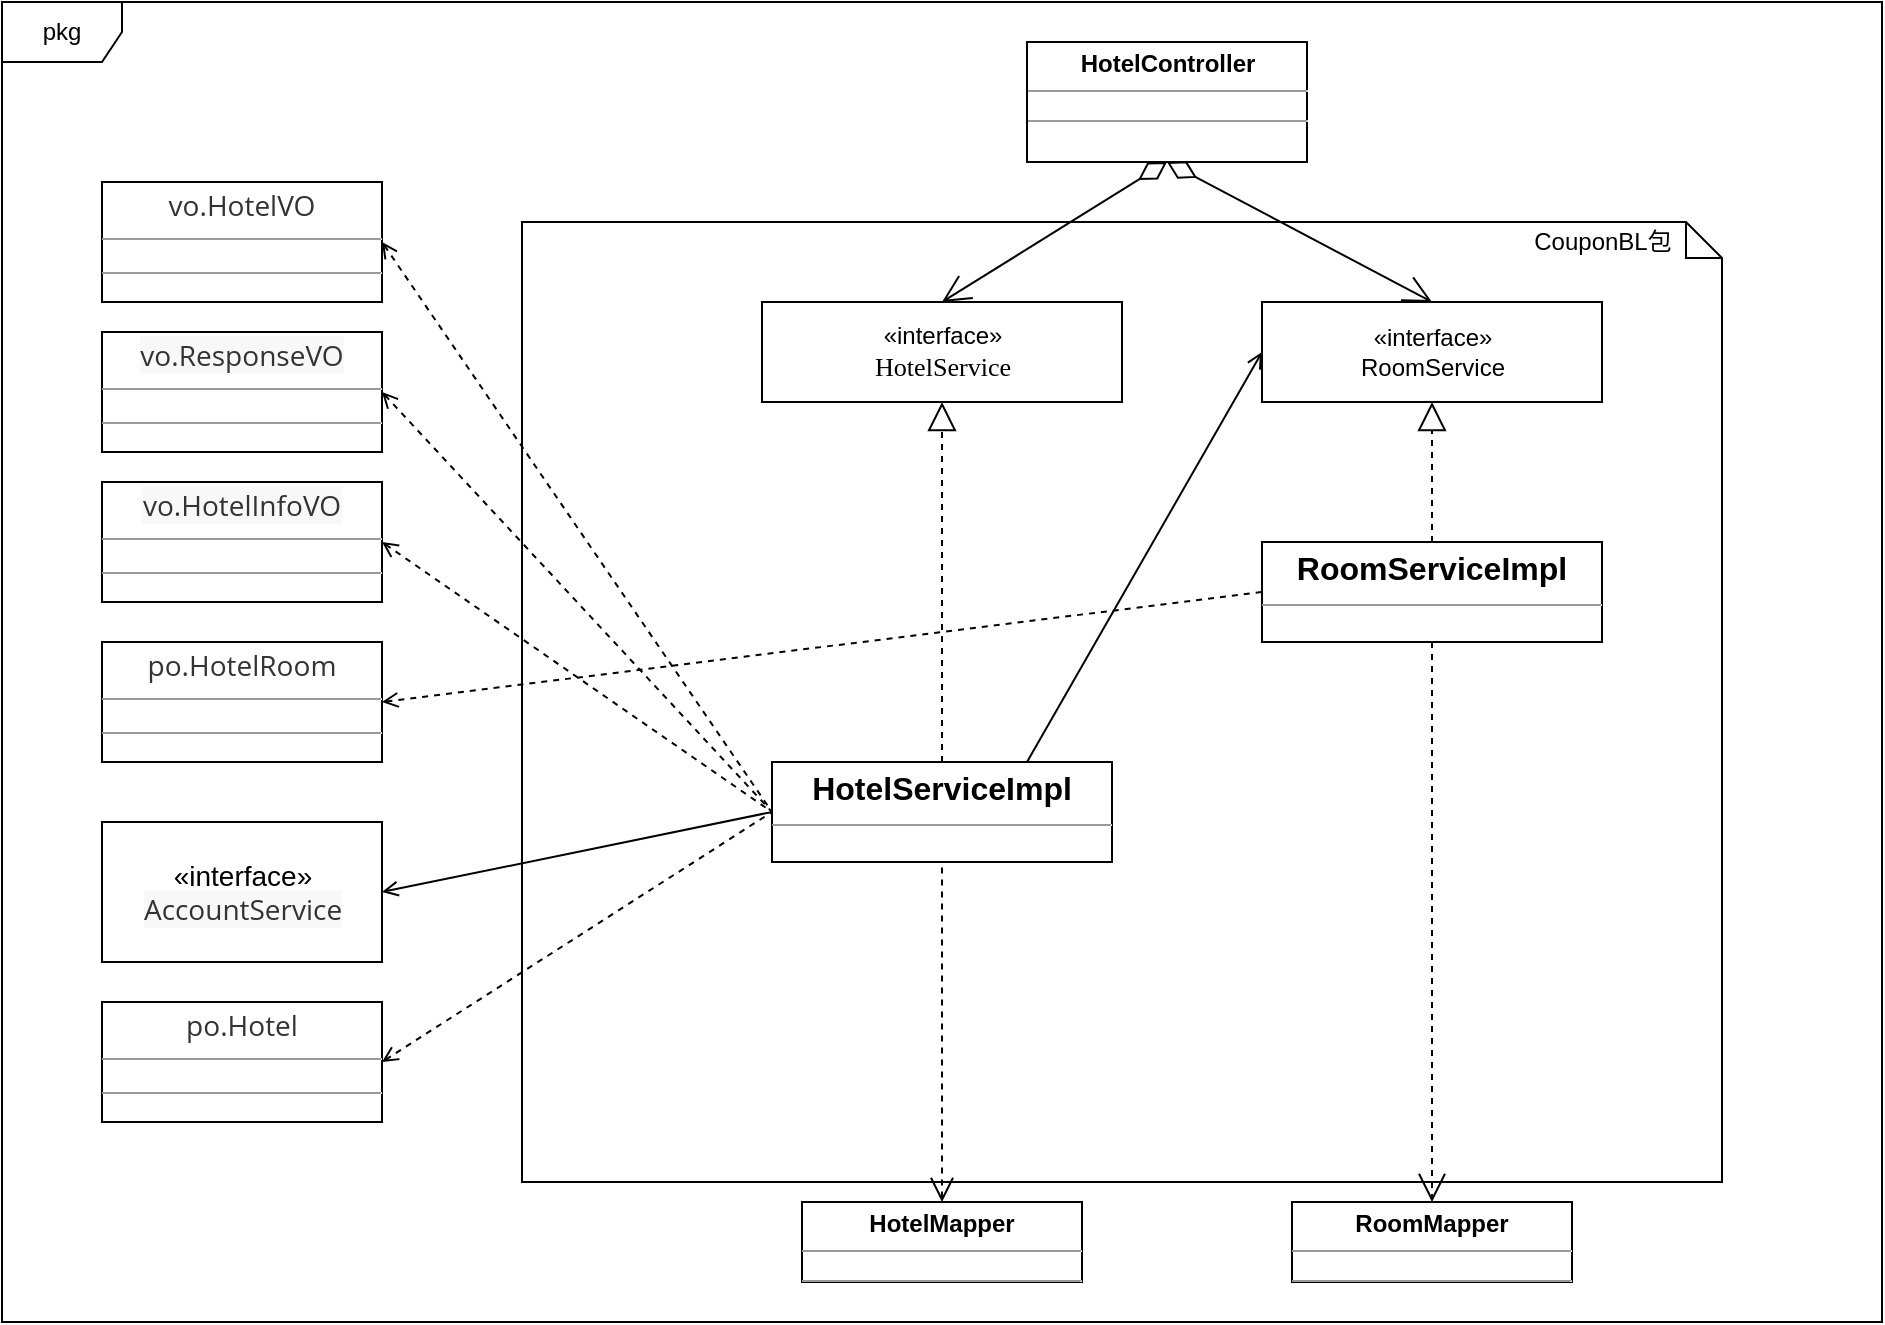 <mxfile version="13.1.3" type="device"><diagram id="cFFA5mpS2pBTw_e0xSax" name="第 1 页"><mxGraphModel dx="1384" dy="772" grid="1" gridSize="10" guides="1" tooltips="1" connect="1" arrows="1" fold="1" page="1" pageScale="1" pageWidth="1169" pageHeight="1654" math="0" shadow="0"><root><mxCell id="0"/><mxCell id="1" parent="0"/><mxCell id="BfNjQ7EIaoYTvX6wphA9-1" value="pkg" style="shape=umlFrame;whiteSpace=wrap;html=1;" parent="1" vertex="1"><mxGeometry x="80" y="90" width="940" height="660" as="geometry"/></mxCell><mxCell id="tyEDXOsOoeOxD17hynrC-87" value="" style="shape=note;whiteSpace=wrap;html=1;size=18;verticalAlign=top;align=left;spacingTop=-6;fontColor=none;" parent="1" vertex="1"><mxGeometry x="340" y="200" width="600" height="480" as="geometry"/></mxCell><mxCell id="tyEDXOsOoeOxD17hynrC-2" value="&lt;p style=&quot;margin: 0px ; margin-top: 4px ; text-align: center&quot;&gt;&lt;b&gt;HotelController&lt;/b&gt;&lt;/p&gt;&lt;hr size=&quot;1&quot;&gt;&lt;div style=&quot;height: 2px&quot;&gt;&lt;/div&gt;&lt;hr size=&quot;1&quot;&gt;&lt;div style=&quot;height: 2px&quot;&gt;&lt;/div&gt;" style="verticalAlign=top;align=left;overflow=fill;fontSize=12;fontFamily=Helvetica;html=1;" parent="1" vertex="1"><mxGeometry x="592.5" y="110" width="140" height="60" as="geometry"/></mxCell><mxCell id="tyEDXOsOoeOxD17hynrC-5" value="&lt;p style=&quot;margin: 4px 0px 0px ; text-align: center ; font-size: 16px&quot;&gt;&lt;b&gt;&lt;font style=&quot;font-size: 16px&quot;&gt;RoomServiceImpl&lt;/font&gt;&lt;/b&gt;&lt;/p&gt;&lt;hr size=&quot;1&quot; style=&quot;font-size: 16px&quot;&gt;&lt;div style=&quot;height: 2px ; font-size: 16px&quot;&gt;&lt;/div&gt;&lt;hr size=&quot;1&quot; style=&quot;font-size: 16px&quot;&gt;&lt;div style=&quot;height: 2px ; font-size: 16px&quot;&gt;&lt;/div&gt;" style="verticalAlign=top;align=left;overflow=fill;fontSize=12;fontFamily=Helvetica;html=1;" parent="1" vertex="1"><mxGeometry x="710" y="360" width="170" height="50" as="geometry"/></mxCell><mxCell id="tyEDXOsOoeOxD17hynrC-7" value="&lt;p style=&quot;margin: 0px ; margin-top: 4px ; text-align: center&quot;&gt;&lt;b&gt;RoomMapper&lt;/b&gt;&lt;/p&gt;&lt;hr size=&quot;1&quot;&gt;&lt;div style=&quot;height: 2px&quot;&gt;&lt;/div&gt;&lt;hr size=&quot;1&quot;&gt;&lt;div style=&quot;height: 2px&quot;&gt;&lt;/div&gt;" style="verticalAlign=top;align=left;overflow=fill;fontSize=12;fontFamily=Helvetica;html=1;" parent="1" vertex="1"><mxGeometry x="725" y="690" width="140" height="40" as="geometry"/></mxCell><mxCell id="tyEDXOsOoeOxD17hynrC-8" value="1" style="endArrow=open;endSize=12;startArrow=diamondThin;startSize=14;startFill=0;align=left;verticalAlign=bottom;exitX=0.5;exitY=1;exitDx=0;exitDy=0;fontColor=none;noLabel=1;entryX=0.5;entryY=0;entryDx=0;entryDy=0;" parent="1" source="tyEDXOsOoeOxD17hynrC-2" target="tyEDXOsOoeOxD17hynrC-15" edge="1"><mxGeometry x="-1" y="3" relative="1" as="geometry"><mxPoint x="960" y="210" as="sourcePoint"/><mxPoint x="640" y="240" as="targetPoint"/></mxGeometry></mxCell><mxCell id="tyEDXOsOoeOxD17hynrC-11" value="" style="endArrow=block;dashed=1;endFill=0;endSize=12;html=1;fontColor=none;entryX=0.5;entryY=1;entryDx=0;entryDy=0;exitX=0.5;exitY=0;exitDx=0;exitDy=0;" parent="1" source="tyEDXOsOoeOxD17hynrC-5" target="tyEDXOsOoeOxD17hynrC-15" edge="1"><mxGeometry width="160" relative="1" as="geometry"><mxPoint x="957.5" y="425" as="sourcePoint"/><mxPoint x="817.5" y="325" as="targetPoint"/></mxGeometry></mxCell><mxCell id="tyEDXOsOoeOxD17hynrC-13" value="" style="endArrow=open;endFill=1;endSize=12;html=1;fontColor=none;exitX=0.5;exitY=1;exitDx=0;exitDy=0;entryX=0.5;entryY=0;entryDx=0;entryDy=0;dashed=1;" parent="1" source="tyEDXOsOoeOxD17hynrC-5" target="tyEDXOsOoeOxD17hynrC-7" edge="1"><mxGeometry width="160" relative="1" as="geometry"><mxPoint x="760" y="400" as="sourcePoint"/><mxPoint x="920" y="400" as="targetPoint"/></mxGeometry></mxCell><mxCell id="tyEDXOsOoeOxD17hynrC-15" value="«interface»&lt;br&gt;RoomService" style="html=1;fontColor=none;" parent="1" vertex="1"><mxGeometry x="710" y="240" width="170" height="50" as="geometry"/></mxCell><mxCell id="tyEDXOsOoeOxD17hynrC-16" value="«interface»&lt;br&gt;&lt;font face=&quot;consolas&quot;&gt;&lt;span style=&quot;font-size: 13.067px ; background-color: rgb(255 , 255 , 255)&quot;&gt;HotelService&lt;/span&gt;&lt;/font&gt;" style="html=1;fontColor=none;" parent="1" vertex="1"><mxGeometry x="460" y="240" width="180" height="50" as="geometry"/></mxCell><mxCell id="tyEDXOsOoeOxD17hynrC-43" value="&lt;p style=&quot;margin: 4px 0px 0px ; text-align: center ; font-size: 14px&quot;&gt;&lt;font style=&quot;font-size: 14px&quot;&gt;&lt;span style=&quot;color: rgb(51 , 51 , 51) ; font-family: &amp;#34;open sans&amp;#34; , &amp;#34;clear sans&amp;#34; , &amp;#34;helvetica neue&amp;#34; , &amp;#34;helvetica&amp;#34; , &amp;#34;arial&amp;#34; , sans-serif ; text-align: left ; white-space: pre-wrap ; background-color: rgb(248 , 248 , 248)&quot;&gt;vo.HotelInfoVO&lt;/span&gt;&lt;br&gt;&lt;/font&gt;&lt;/p&gt;&lt;hr size=&quot;1&quot; style=&quot;font-size: 14px&quot;&gt;&lt;div style=&quot;height: 2px ; font-size: 14px&quot;&gt;&lt;/div&gt;&lt;hr size=&quot;1&quot; style=&quot;font-size: 14px&quot;&gt;&lt;div style=&quot;height: 2px ; font-size: 14px&quot;&gt;&lt;/div&gt;" style="verticalAlign=top;align=left;overflow=fill;fontSize=12;fontFamily=Helvetica;html=1;" parent="1" vertex="1"><mxGeometry x="130" y="330" width="140" height="60" as="geometry"/></mxCell><mxCell id="tyEDXOsOoeOxD17hynrC-44" value="&lt;p style=&quot;margin: 4px 0px 0px ; text-align: center ; font-size: 14px&quot;&gt;&lt;font style=&quot;font-size: 14px&quot;&gt;&lt;span style=&quot;color: rgb(51 , 51 , 51) ; font-family: &amp;#34;open sans&amp;#34; , &amp;#34;clear sans&amp;#34; , &amp;#34;helvetica neue&amp;#34; , &amp;#34;helvetica&amp;#34; , &amp;#34;arial&amp;#34; , sans-serif ; text-align: left ; white-space: pre-wrap ; background-color: rgb(248 , 248 , 248)&quot;&gt;vo.ResponseVO&lt;/span&gt;&lt;br&gt;&lt;/font&gt;&lt;/p&gt;&lt;hr size=&quot;1&quot; style=&quot;font-size: 14px&quot;&gt;&lt;div style=&quot;height: 2px ; font-size: 14px&quot;&gt;&lt;/div&gt;&lt;hr size=&quot;1&quot; style=&quot;font-size: 14px&quot;&gt;&lt;div style=&quot;height: 2px ; font-size: 14px&quot;&gt;&lt;/div&gt;" style="verticalAlign=top;align=left;overflow=fill;fontSize=12;fontFamily=Helvetica;html=1;" parent="1" vertex="1"><mxGeometry x="130" y="255" width="140" height="60" as="geometry"/></mxCell><mxCell id="tyEDXOsOoeOxD17hynrC-45" value="&lt;p style=&quot;margin: 4px 0px 0px ; text-align: center ; font-size: 14px&quot;&gt;&lt;font style=&quot;font-size: 14px&quot;&gt;&lt;span style=&quot;color: rgb(51 , 51 , 51) ; font-family: &amp;#34;open sans&amp;#34; , &amp;#34;clear sans&amp;#34; , &amp;#34;helvetica neue&amp;#34; , &amp;#34;helvetica&amp;#34; , &amp;#34;arial&amp;#34; , sans-serif ; text-align: left ; white-space: pre-wrap ; background-color: rgb(255 , 255 , 255)&quot;&gt;vo.HotelVO&lt;/span&gt;&lt;br&gt;&lt;/font&gt;&lt;/p&gt;&lt;hr size=&quot;1&quot; style=&quot;font-size: 14px&quot;&gt;&lt;div style=&quot;height: 2px ; font-size: 14px&quot;&gt;&lt;/div&gt;&lt;hr size=&quot;1&quot; style=&quot;font-size: 14px&quot;&gt;&lt;div style=&quot;height: 2px ; font-size: 14px&quot;&gt;&lt;/div&gt;" style="verticalAlign=top;align=left;overflow=fill;fontSize=12;fontFamily=Helvetica;html=1;" parent="1" vertex="1"><mxGeometry x="130" y="180" width="140" height="60" as="geometry"/></mxCell><mxCell id="tyEDXOsOoeOxD17hynrC-47" value="&lt;font style=&quot;font-size: 14px&quot;&gt;«interface»&lt;br&gt;&lt;span style=&quot;color: rgb(51 , 51 , 51) ; font-family: &amp;#34;open sans&amp;#34; , &amp;#34;clear sans&amp;#34; , &amp;#34;helvetica neue&amp;#34; , &amp;#34;helvetica&amp;#34; , &amp;#34;arial&amp;#34; , sans-serif ; text-align: left ; white-space: pre-wrap ; background-color: rgb(248 , 248 , 248)&quot;&gt;AccountService&lt;/span&gt;&lt;/font&gt;" style="html=1;fontColor=none;" parent="1" vertex="1"><mxGeometry x="130" y="500" width="140" height="70" as="geometry"/></mxCell><mxCell id="tyEDXOsOoeOxD17hynrC-49" value="&lt;p style=&quot;margin: 4px 0px 0px ; text-align: center ; font-size: 14px&quot;&gt;&lt;font style=&quot;font-size: 14px&quot;&gt;&lt;span style=&quot;color: rgb(51 , 51 , 51) ; font-family: &amp;#34;open sans&amp;#34; , &amp;#34;clear sans&amp;#34; , &amp;#34;helvetica neue&amp;#34; , &amp;#34;helvetica&amp;#34; , &amp;#34;arial&amp;#34; , sans-serif ; text-align: left ; white-space: pre-wrap ; background-color: rgb(255 , 255 , 255)&quot;&gt;po.Hotel&lt;/span&gt;&lt;br&gt;&lt;/font&gt;&lt;/p&gt;&lt;hr size=&quot;1&quot; style=&quot;font-size: 14px&quot;&gt;&lt;div style=&quot;height: 2px ; font-size: 14px&quot;&gt;&lt;/div&gt;&lt;hr size=&quot;1&quot; style=&quot;font-size: 14px&quot;&gt;&lt;div style=&quot;height: 2px ; font-size: 14px&quot;&gt;&lt;/div&gt;" style="verticalAlign=top;align=left;overflow=fill;fontSize=12;fontFamily=Helvetica;html=1;" parent="1" vertex="1"><mxGeometry x="130" y="590" width="140" height="60" as="geometry"/></mxCell><mxCell id="tyEDXOsOoeOxD17hynrC-89" value="CouponBL包" style="text;html=1;align=center;verticalAlign=middle;resizable=0;points=[];autosize=1;fontColor=none;" parent="1" vertex="1"><mxGeometry x="840" y="200" width="80" height="20" as="geometry"/></mxCell><mxCell id="tyEDXOsOoeOxD17hynrC-91" style="edgeStyle=none;rounded=0;orthogonalLoop=1;jettySize=auto;html=0;exitX=0.75;exitY=1;exitDx=0;exitDy=0;fontColor=none;" parent="1" edge="1"><mxGeometry relative="1" as="geometry"><mxPoint x="510" y="490" as="sourcePoint"/><mxPoint x="510" y="490" as="targetPoint"/></mxGeometry></mxCell><mxCell id="4naQHqukA5dfq06UuylD-1" value="1" style="endArrow=open;endSize=12;startArrow=diamondThin;startSize=14;startFill=0;align=left;verticalAlign=bottom;fontColor=none;noLabel=1;entryX=0.5;entryY=0;entryDx=0;entryDy=0;exitX=0.5;exitY=1;exitDx=0;exitDy=0;" edge="1" parent="1" source="tyEDXOsOoeOxD17hynrC-2" target="tyEDXOsOoeOxD17hynrC-16"><mxGeometry x="-1" y="3" relative="1" as="geometry"><mxPoint x="620" y="170" as="sourcePoint"/><mxPoint x="832.5" y="240" as="targetPoint"/></mxGeometry></mxCell><mxCell id="4naQHqukA5dfq06UuylD-2" value="&lt;p style=&quot;margin: 4px 0px 0px ; text-align: center ; font-size: 16px&quot;&gt;&lt;b&gt;&lt;font style=&quot;font-size: 16px&quot;&gt;HotelServiceImpl&lt;/font&gt;&lt;/b&gt;&lt;/p&gt;&lt;hr size=&quot;1&quot; style=&quot;font-size: 16px&quot;&gt;&lt;div style=&quot;height: 2px ; font-size: 16px&quot;&gt;&lt;/div&gt;&lt;hr size=&quot;1&quot; style=&quot;font-size: 16px&quot;&gt;&lt;div style=&quot;height: 2px ; font-size: 16px&quot;&gt;&lt;/div&gt;" style="verticalAlign=top;align=left;overflow=fill;fontSize=12;fontFamily=Helvetica;html=1;" vertex="1" parent="1"><mxGeometry x="465" y="470" width="170" height="50" as="geometry"/></mxCell><mxCell id="4naQHqukA5dfq06UuylD-3" value="&lt;p style=&quot;margin: 0px ; margin-top: 4px ; text-align: center&quot;&gt;&lt;b&gt;HotelMapper&lt;/b&gt;&lt;/p&gt;&lt;hr size=&quot;1&quot;&gt;&lt;div style=&quot;height: 2px&quot;&gt;&lt;/div&gt;&lt;hr size=&quot;1&quot;&gt;&lt;div style=&quot;height: 2px&quot;&gt;&lt;/div&gt;" style="verticalAlign=top;align=left;overflow=fill;fontSize=12;fontFamily=Helvetica;html=1;" vertex="1" parent="1"><mxGeometry x="480" y="690" width="140" height="40" as="geometry"/></mxCell><mxCell id="4naQHqukA5dfq06UuylD-4" value="" style="endArrow=block;dashed=1;html=1;entryX=0.5;entryY=1;entryDx=0;entryDy=0;exitX=0.5;exitY=0;exitDx=0;exitDy=0;startArrow=none;startFill=0;endFill=0;strokeWidth=1;strokeColor=#000000;startSize=6;endSize=12;" edge="1" parent="1" source="4naQHqukA5dfq06UuylD-2" target="tyEDXOsOoeOxD17hynrC-16"><mxGeometry width="50" height="50" relative="1" as="geometry"><mxPoint x="500" y="500" as="sourcePoint"/><mxPoint x="550" y="450" as="targetPoint"/></mxGeometry></mxCell><mxCell id="4naQHqukA5dfq06UuylD-5" value="" style="endArrow=none;dashed=1;html=1;strokeColor=#000000;strokeWidth=1;exitX=0.5;exitY=0;exitDx=0;exitDy=0;entryX=0.5;entryY=1;entryDx=0;entryDy=0;endFill=0;startArrow=open;startFill=0;endSize=6;startSize=10;" edge="1" parent="1" source="4naQHqukA5dfq06UuylD-3" target="4naQHqukA5dfq06UuylD-2"><mxGeometry width="50" height="50" relative="1" as="geometry"><mxPoint x="500" y="500" as="sourcePoint"/><mxPoint x="550" y="450" as="targetPoint"/></mxGeometry></mxCell><mxCell id="4naQHqukA5dfq06UuylD-6" value="" style="endArrow=none;html=1;strokeColor=#000000;strokeWidth=1;exitX=1;exitY=0.5;exitDx=0;exitDy=0;entryX=0;entryY=0.5;entryDx=0;entryDy=0;startArrow=open;startFill=0;" edge="1" parent="1" source="tyEDXOsOoeOxD17hynrC-47" target="4naQHqukA5dfq06UuylD-2"><mxGeometry width="50" height="50" relative="1" as="geometry"><mxPoint x="500" y="500" as="sourcePoint"/><mxPoint x="550" y="450" as="targetPoint"/></mxGeometry></mxCell><mxCell id="4naQHqukA5dfq06UuylD-7" value="" style="endArrow=none;html=1;strokeColor=#000000;strokeWidth=1;exitX=0;exitY=0.5;exitDx=0;exitDy=0;entryX=0.75;entryY=0;entryDx=0;entryDy=0;startArrow=open;startFill=0;" edge="1" parent="1" source="tyEDXOsOoeOxD17hynrC-15" target="4naQHqukA5dfq06UuylD-2"><mxGeometry width="50" height="50" relative="1" as="geometry"><mxPoint x="500" y="500" as="sourcePoint"/><mxPoint x="550" y="450" as="targetPoint"/></mxGeometry></mxCell><mxCell id="4naQHqukA5dfq06UuylD-8" value="" style="endArrow=none;dashed=1;html=1;strokeColor=#000000;strokeWidth=1;exitX=1;exitY=0.5;exitDx=0;exitDy=0;entryX=0;entryY=0.5;entryDx=0;entryDy=0;startArrow=open;startFill=0;" edge="1" parent="1" source="tyEDXOsOoeOxD17hynrC-45" target="4naQHqukA5dfq06UuylD-2"><mxGeometry width="50" height="50" relative="1" as="geometry"><mxPoint x="500" y="500" as="sourcePoint"/><mxPoint x="550" y="450" as="targetPoint"/></mxGeometry></mxCell><mxCell id="4naQHqukA5dfq06UuylD-9" value="" style="endArrow=none;dashed=1;html=1;strokeColor=#000000;strokeWidth=1;exitX=1;exitY=0.5;exitDx=0;exitDy=0;entryX=0;entryY=0.5;entryDx=0;entryDy=0;startArrow=open;startFill=0;" edge="1" parent="1" source="tyEDXOsOoeOxD17hynrC-49" target="4naQHqukA5dfq06UuylD-2"><mxGeometry width="50" height="50" relative="1" as="geometry"><mxPoint x="500" y="500" as="sourcePoint"/><mxPoint x="550" y="450" as="targetPoint"/></mxGeometry></mxCell><mxCell id="4naQHqukA5dfq06UuylD-10" value="" style="endArrow=none;dashed=1;html=1;strokeColor=#000000;strokeWidth=1;exitX=1;exitY=0.5;exitDx=0;exitDy=0;entryX=0;entryY=0.5;entryDx=0;entryDy=0;startArrow=open;startFill=0;" edge="1" parent="1" source="tyEDXOsOoeOxD17hynrC-44" target="4naQHqukA5dfq06UuylD-2"><mxGeometry width="50" height="50" relative="1" as="geometry"><mxPoint x="280" y="220" as="sourcePoint"/><mxPoint x="475" y="505" as="targetPoint"/></mxGeometry></mxCell><mxCell id="4naQHqukA5dfq06UuylD-11" value="" style="endArrow=none;dashed=1;html=1;strokeColor=#000000;strokeWidth=1;exitX=1;exitY=0.5;exitDx=0;exitDy=0;startArrow=open;startFill=0;entryX=0;entryY=0.5;entryDx=0;entryDy=0;" edge="1" parent="1" source="tyEDXOsOoeOxD17hynrC-43" target="4naQHqukA5dfq06UuylD-2"><mxGeometry width="50" height="50" relative="1" as="geometry"><mxPoint x="290" y="230" as="sourcePoint"/><mxPoint x="460" y="490" as="targetPoint"/></mxGeometry></mxCell><mxCell id="4naQHqukA5dfq06UuylD-12" value="&lt;p style=&quot;margin: 4px 0px 0px ; text-align: center ; font-size: 14px&quot;&gt;&lt;font style=&quot;font-size: 14px&quot;&gt;&lt;span style=&quot;color: rgb(51 , 51 , 51) ; font-family: &amp;#34;open sans&amp;#34; , &amp;#34;clear sans&amp;#34; , &amp;#34;helvetica neue&amp;#34; , &amp;#34;helvetica&amp;#34; , &amp;#34;arial&amp;#34; , sans-serif ; text-align: left ; white-space: pre-wrap ; background-color: rgb(255 , 255 , 255)&quot;&gt;po.HotelRoom&lt;/span&gt;&lt;br&gt;&lt;/font&gt;&lt;/p&gt;&lt;hr size=&quot;1&quot; style=&quot;font-size: 14px&quot;&gt;&lt;div style=&quot;height: 2px ; font-size: 14px&quot;&gt;&lt;/div&gt;&lt;hr size=&quot;1&quot; style=&quot;font-size: 14px&quot;&gt;&lt;div style=&quot;height: 2px ; font-size: 14px&quot;&gt;&lt;/div&gt;" style="verticalAlign=top;align=left;overflow=fill;fontSize=12;fontFamily=Helvetica;html=1;" vertex="1" parent="1"><mxGeometry x="130" y="410" width="140" height="60" as="geometry"/></mxCell><mxCell id="4naQHqukA5dfq06UuylD-13" value="" style="endArrow=none;dashed=1;html=1;strokeColor=#000000;strokeWidth=1;exitX=1;exitY=0.5;exitDx=0;exitDy=0;startArrow=open;startFill=0;entryX=0;entryY=0.5;entryDx=0;entryDy=0;" edge="1" parent="1" source="4naQHqukA5dfq06UuylD-12" target="tyEDXOsOoeOxD17hynrC-5"><mxGeometry width="50" height="50" relative="1" as="geometry"><mxPoint x="280" y="370" as="sourcePoint"/><mxPoint x="475" y="505" as="targetPoint"/></mxGeometry></mxCell></root></mxGraphModel></diagram></mxfile>